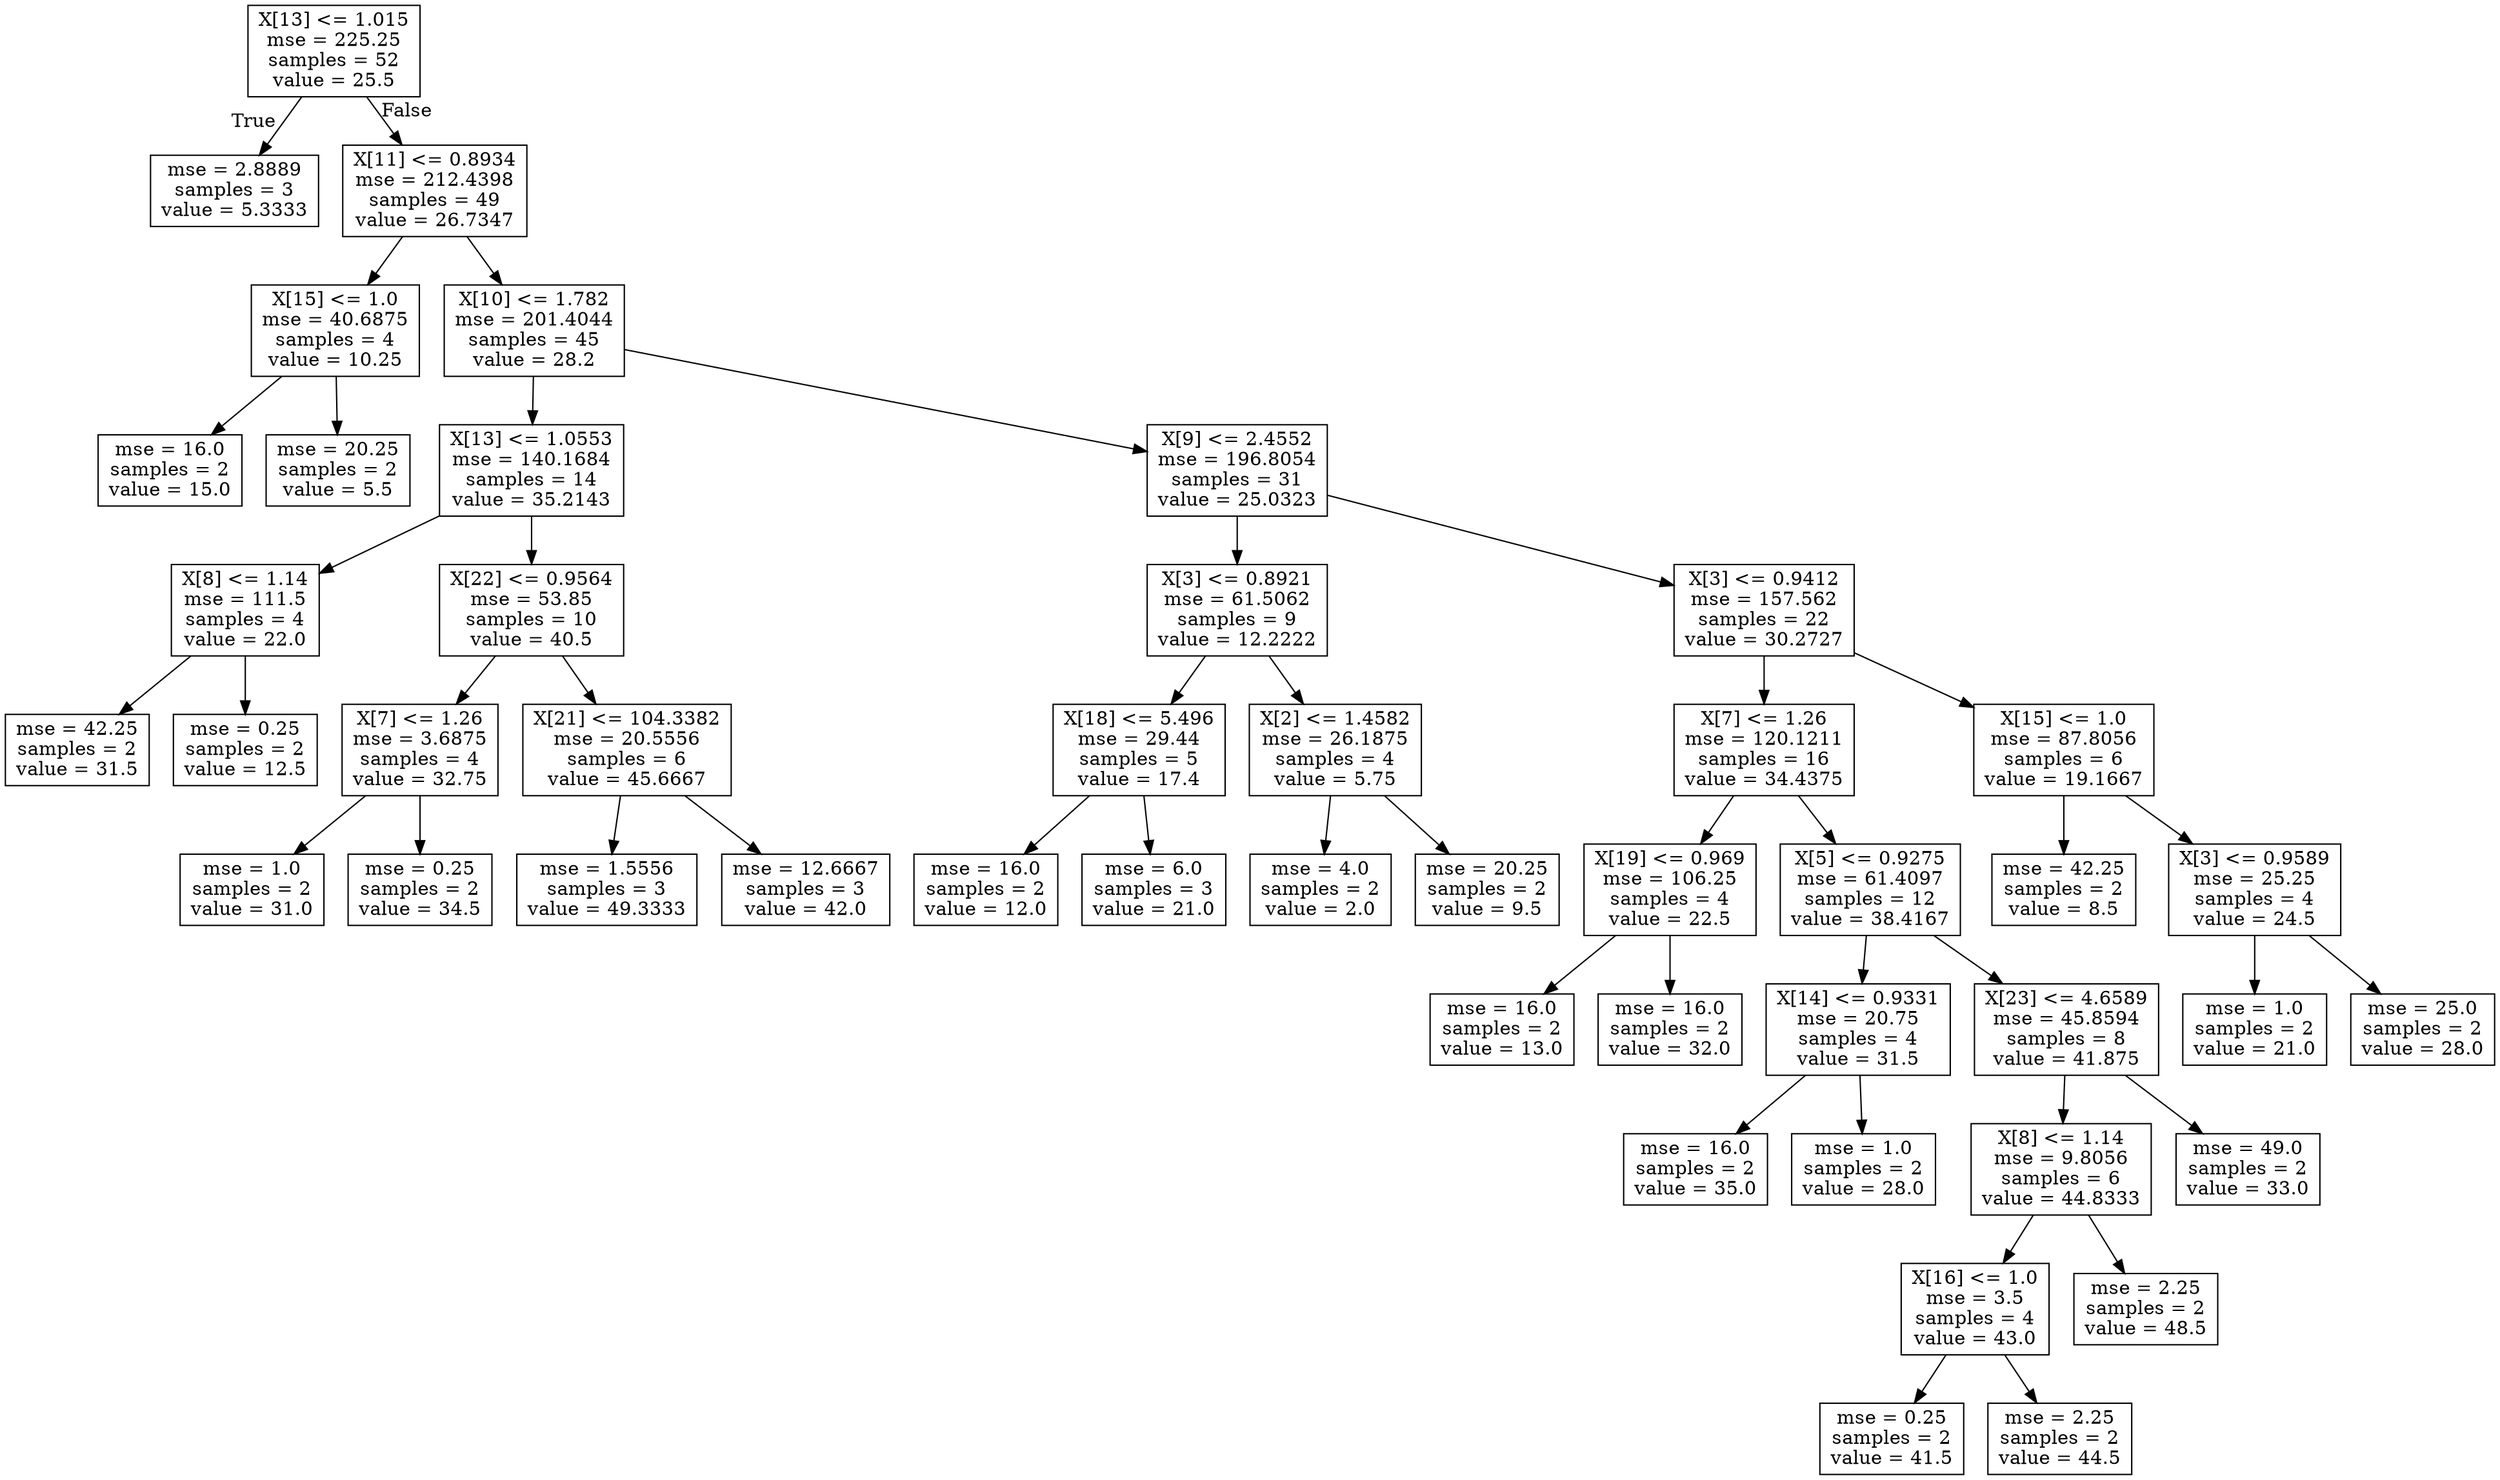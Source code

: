 digraph Tree {
node [shape=box] ;
0 [label="X[13] <= 1.015\nmse = 225.25\nsamples = 52\nvalue = 25.5"] ;
1 [label="mse = 2.8889\nsamples = 3\nvalue = 5.3333"] ;
0 -> 1 [labeldistance=2.5, labelangle=45, headlabel="True"] ;
2 [label="X[11] <= 0.8934\nmse = 212.4398\nsamples = 49\nvalue = 26.7347"] ;
0 -> 2 [labeldistance=2.5, labelangle=-45, headlabel="False"] ;
3 [label="X[15] <= 1.0\nmse = 40.6875\nsamples = 4\nvalue = 10.25"] ;
2 -> 3 ;
4 [label="mse = 16.0\nsamples = 2\nvalue = 15.0"] ;
3 -> 4 ;
5 [label="mse = 20.25\nsamples = 2\nvalue = 5.5"] ;
3 -> 5 ;
6 [label="X[10] <= 1.782\nmse = 201.4044\nsamples = 45\nvalue = 28.2"] ;
2 -> 6 ;
7 [label="X[13] <= 1.0553\nmse = 140.1684\nsamples = 14\nvalue = 35.2143"] ;
6 -> 7 ;
8 [label="X[8] <= 1.14\nmse = 111.5\nsamples = 4\nvalue = 22.0"] ;
7 -> 8 ;
9 [label="mse = 42.25\nsamples = 2\nvalue = 31.5"] ;
8 -> 9 ;
10 [label="mse = 0.25\nsamples = 2\nvalue = 12.5"] ;
8 -> 10 ;
11 [label="X[22] <= 0.9564\nmse = 53.85\nsamples = 10\nvalue = 40.5"] ;
7 -> 11 ;
12 [label="X[7] <= 1.26\nmse = 3.6875\nsamples = 4\nvalue = 32.75"] ;
11 -> 12 ;
13 [label="mse = 1.0\nsamples = 2\nvalue = 31.0"] ;
12 -> 13 ;
14 [label="mse = 0.25\nsamples = 2\nvalue = 34.5"] ;
12 -> 14 ;
15 [label="X[21] <= 104.3382\nmse = 20.5556\nsamples = 6\nvalue = 45.6667"] ;
11 -> 15 ;
16 [label="mse = 1.5556\nsamples = 3\nvalue = 49.3333"] ;
15 -> 16 ;
17 [label="mse = 12.6667\nsamples = 3\nvalue = 42.0"] ;
15 -> 17 ;
18 [label="X[9] <= 2.4552\nmse = 196.8054\nsamples = 31\nvalue = 25.0323"] ;
6 -> 18 ;
19 [label="X[3] <= 0.8921\nmse = 61.5062\nsamples = 9\nvalue = 12.2222"] ;
18 -> 19 ;
20 [label="X[18] <= 5.496\nmse = 29.44\nsamples = 5\nvalue = 17.4"] ;
19 -> 20 ;
21 [label="mse = 16.0\nsamples = 2\nvalue = 12.0"] ;
20 -> 21 ;
22 [label="mse = 6.0\nsamples = 3\nvalue = 21.0"] ;
20 -> 22 ;
23 [label="X[2] <= 1.4582\nmse = 26.1875\nsamples = 4\nvalue = 5.75"] ;
19 -> 23 ;
24 [label="mse = 4.0\nsamples = 2\nvalue = 2.0"] ;
23 -> 24 ;
25 [label="mse = 20.25\nsamples = 2\nvalue = 9.5"] ;
23 -> 25 ;
26 [label="X[3] <= 0.9412\nmse = 157.562\nsamples = 22\nvalue = 30.2727"] ;
18 -> 26 ;
27 [label="X[7] <= 1.26\nmse = 120.1211\nsamples = 16\nvalue = 34.4375"] ;
26 -> 27 ;
28 [label="X[19] <= 0.969\nmse = 106.25\nsamples = 4\nvalue = 22.5"] ;
27 -> 28 ;
29 [label="mse = 16.0\nsamples = 2\nvalue = 13.0"] ;
28 -> 29 ;
30 [label="mse = 16.0\nsamples = 2\nvalue = 32.0"] ;
28 -> 30 ;
31 [label="X[5] <= 0.9275\nmse = 61.4097\nsamples = 12\nvalue = 38.4167"] ;
27 -> 31 ;
32 [label="X[14] <= 0.9331\nmse = 20.75\nsamples = 4\nvalue = 31.5"] ;
31 -> 32 ;
33 [label="mse = 16.0\nsamples = 2\nvalue = 35.0"] ;
32 -> 33 ;
34 [label="mse = 1.0\nsamples = 2\nvalue = 28.0"] ;
32 -> 34 ;
35 [label="X[23] <= 4.6589\nmse = 45.8594\nsamples = 8\nvalue = 41.875"] ;
31 -> 35 ;
36 [label="X[8] <= 1.14\nmse = 9.8056\nsamples = 6\nvalue = 44.8333"] ;
35 -> 36 ;
37 [label="X[16] <= 1.0\nmse = 3.5\nsamples = 4\nvalue = 43.0"] ;
36 -> 37 ;
38 [label="mse = 0.25\nsamples = 2\nvalue = 41.5"] ;
37 -> 38 ;
39 [label="mse = 2.25\nsamples = 2\nvalue = 44.5"] ;
37 -> 39 ;
40 [label="mse = 2.25\nsamples = 2\nvalue = 48.5"] ;
36 -> 40 ;
41 [label="mse = 49.0\nsamples = 2\nvalue = 33.0"] ;
35 -> 41 ;
42 [label="X[15] <= 1.0\nmse = 87.8056\nsamples = 6\nvalue = 19.1667"] ;
26 -> 42 ;
43 [label="mse = 42.25\nsamples = 2\nvalue = 8.5"] ;
42 -> 43 ;
44 [label="X[3] <= 0.9589\nmse = 25.25\nsamples = 4\nvalue = 24.5"] ;
42 -> 44 ;
45 [label="mse = 1.0\nsamples = 2\nvalue = 21.0"] ;
44 -> 45 ;
46 [label="mse = 25.0\nsamples = 2\nvalue = 28.0"] ;
44 -> 46 ;
}